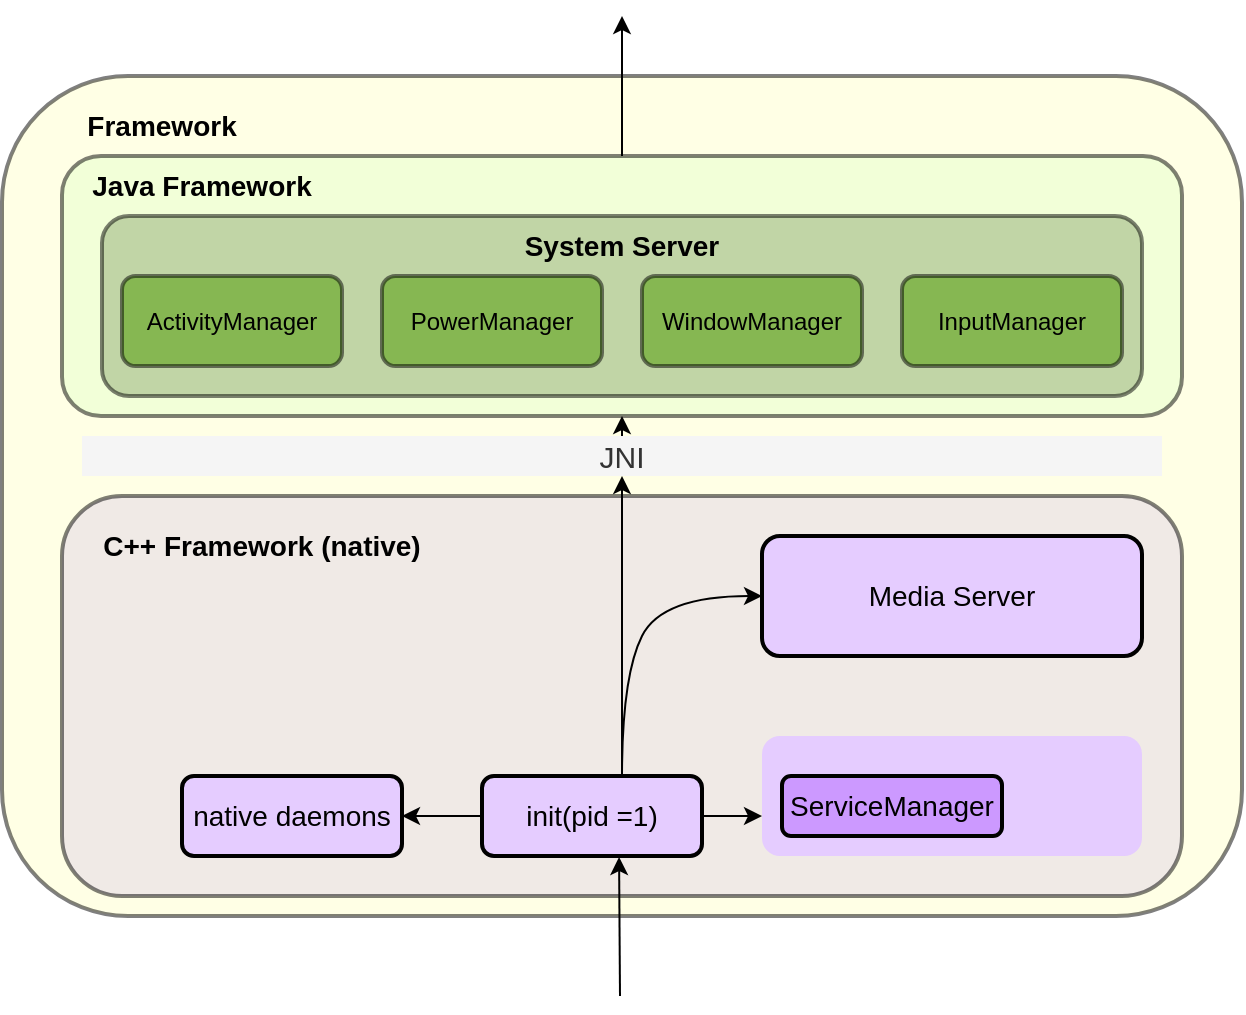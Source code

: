 <mxfile>
    <diagram id="3ZeJw6ZFvWn8KXxI9I4r" name="Page-1">
        <mxGraphModel dx="621" dy="599" grid="1" gridSize="10" guides="1" tooltips="1" connect="1" arrows="1" fold="1" page="1" pageScale="1" pageWidth="850" pageHeight="1100" math="0" shadow="0">
            <root>
                <mxCell id="0"/>
                <mxCell id="1" parent="0"/>
                <mxCell id="19" value="" style="rounded=1;whiteSpace=wrap;html=1;strokeWidth=2;fillColor=#FFFFCC;opacity=50;" vertex="1" parent="1">
                    <mxGeometry x="160" y="40" width="620" height="420" as="geometry"/>
                </mxCell>
                <mxCell id="3" value="" style="rounded=1;whiteSpace=wrap;html=1;strokeColor=light-dark(#000000, #446e2c);strokeWidth=2;fillColor=#E6FFCC;opacity=50;" vertex="1" parent="1">
                    <mxGeometry x="190" y="80" width="560" height="130" as="geometry"/>
                </mxCell>
                <mxCell id="4" value="" style="rounded=1;whiteSpace=wrap;html=1;strokeColor=#000000;strokeWidth=2;fillColor=#e1d5e7;opacity=50;" vertex="1" parent="1">
                    <mxGeometry x="190" y="250" width="560" height="200" as="geometry"/>
                </mxCell>
                <mxCell id="9" value="init(pid =1)" style="rounded=1;whiteSpace=wrap;html=1;strokeWidth=2;fillColor=#E5CCFF;fontSize=14;" vertex="1" parent="1">
                    <mxGeometry x="400" y="390" width="110" height="40" as="geometry"/>
                </mxCell>
                <mxCell id="10" value="native daemons" style="rounded=1;whiteSpace=wrap;html=1;strokeWidth=2;fillColor=#E5CCFF;fontSize=14;" vertex="1" parent="1">
                    <mxGeometry x="250" y="390" width="110" height="40" as="geometry"/>
                </mxCell>
                <mxCell id="11" value="" style="rounded=1;whiteSpace=wrap;html=1;strokeWidth=2;fillColor=#E5CCFF;fontSize=14;strokeColor=none;" vertex="1" parent="1">
                    <mxGeometry x="540" y="370" width="190" height="60" as="geometry"/>
                </mxCell>
                <mxCell id="12" value="ServiceManager" style="rounded=1;whiteSpace=wrap;html=1;strokeWidth=2;fillColor=#CC99FF;fontSize=14;" vertex="1" parent="1">
                    <mxGeometry x="550" y="390" width="110" height="30" as="geometry"/>
                </mxCell>
                <mxCell id="25" value="" style="rounded=1;whiteSpace=wrap;html=1;strokeColor=light-dark(#000000, #446e2c);strokeWidth=2;fillColor=light-dark(#92ac77, #0c2100);opacity=50;" vertex="1" parent="1">
                    <mxGeometry x="210" y="110" width="520" height="90" as="geometry"/>
                </mxCell>
                <mxCell id="13" value="Media Server" style="rounded=1;whiteSpace=wrap;html=1;strokeWidth=2;fillColor=#E5CCFF;fontSize=14;strokeColor=default;" vertex="1" parent="1">
                    <mxGeometry x="540" y="270" width="190" height="60" as="geometry"/>
                </mxCell>
                <mxCell id="14" value="JNI" style="rounded=0;whiteSpace=wrap;html=1;fillColor=#f5f5f5;fontColor=#333333;strokeColor=none;fontSize=15;" vertex="1" parent="1">
                    <mxGeometry x="200" y="220" width="540" height="20" as="geometry"/>
                </mxCell>
                <mxCell id="15" value="" style="endArrow=classic;html=1;entryX=0.5;entryY=1;entryDx=0;entryDy=0;" edge="1" parent="1" target="14">
                    <mxGeometry width="50" height="50" relative="1" as="geometry">
                        <mxPoint x="470" y="390" as="sourcePoint"/>
                        <mxPoint x="440" y="280" as="targetPoint"/>
                    </mxGeometry>
                </mxCell>
                <mxCell id="16" value="" style="endArrow=classic;html=1;entryX=0.5;entryY=1;entryDx=0;entryDy=0;" edge="1" parent="1" target="3">
                    <mxGeometry width="50" height="50" relative="1" as="geometry">
                        <mxPoint x="470" y="220" as="sourcePoint"/>
                        <mxPoint x="480" y="250" as="targetPoint"/>
                    </mxGeometry>
                </mxCell>
                <mxCell id="17" value="" style="endArrow=classic;html=1;entryX=1;entryY=0.5;entryDx=0;entryDy=0;" edge="1" parent="1" target="10">
                    <mxGeometry width="50" height="50" relative="1" as="geometry">
                        <mxPoint x="400" y="410" as="sourcePoint"/>
                        <mxPoint x="490" y="260" as="targetPoint"/>
                    </mxGeometry>
                </mxCell>
                <mxCell id="18" value="" style="curved=1;endArrow=classic;html=1;entryX=0;entryY=0.5;entryDx=0;entryDy=0;" edge="1" parent="1" target="13">
                    <mxGeometry width="50" height="50" relative="1" as="geometry">
                        <mxPoint x="470" y="390" as="sourcePoint"/>
                        <mxPoint x="440" y="280" as="targetPoint"/>
                        <Array as="points">
                            <mxPoint x="470" y="340"/>
                            <mxPoint x="490" y="300"/>
                        </Array>
                    </mxGeometry>
                </mxCell>
                <mxCell id="20" value="" style="endArrow=classic;html=1;exitX=0.5;exitY=0;exitDx=0;exitDy=0;" edge="1" parent="1" source="3">
                    <mxGeometry width="50" height="50" relative="1" as="geometry">
                        <mxPoint x="470" y="90" as="sourcePoint"/>
                        <mxPoint x="470" y="10" as="targetPoint"/>
                    </mxGeometry>
                </mxCell>
                <mxCell id="21" value="" style="endArrow=classic;html=1;entryX=0.623;entryY=1.013;entryDx=0;entryDy=0;entryPerimeter=0;" edge="1" parent="1" target="9">
                    <mxGeometry width="50" height="50" relative="1" as="geometry">
                        <mxPoint x="469" y="500" as="sourcePoint"/>
                        <mxPoint x="470" y="510" as="targetPoint"/>
                    </mxGeometry>
                </mxCell>
                <mxCell id="22" value="Framework" style="text;html=1;align=center;verticalAlign=middle;whiteSpace=wrap;rounded=0;fontStyle=1;fontSize=14;" vertex="1" parent="1">
                    <mxGeometry x="210" y="50" width="60" height="30" as="geometry"/>
                </mxCell>
                <mxCell id="23" value="Java Framework" style="text;html=1;align=center;verticalAlign=middle;whiteSpace=wrap;rounded=0;fontStyle=1;fontSize=14;" vertex="1" parent="1">
                    <mxGeometry x="190" y="80" width="140" height="30" as="geometry"/>
                </mxCell>
                <mxCell id="24" value="C++ Framework (native)" style="text;html=1;align=center;verticalAlign=middle;whiteSpace=wrap;rounded=0;fontStyle=1;fontSize=14;" vertex="1" parent="1">
                    <mxGeometry x="200" y="260" width="180" height="30" as="geometry"/>
                </mxCell>
                <mxCell id="5" value="ActivityManager" style="rounded=1;whiteSpace=wrap;html=1;strokeWidth=2;fillColor=#4D9900;opacity=50;" vertex="1" parent="1">
                    <mxGeometry x="220" y="140" width="110" height="45" as="geometry"/>
                </mxCell>
                <mxCell id="6" value="PowerManager" style="rounded=1;whiteSpace=wrap;html=1;strokeWidth=2;fillColor=#4D9900;opacity=50;" vertex="1" parent="1">
                    <mxGeometry x="350" y="140" width="110" height="45" as="geometry"/>
                </mxCell>
                <mxCell id="7" value="WindowManager" style="rounded=1;whiteSpace=wrap;html=1;strokeWidth=2;fillColor=#4D9900;opacity=50;" vertex="1" parent="1">
                    <mxGeometry x="480" y="140" width="110" height="45" as="geometry"/>
                </mxCell>
                <mxCell id="8" value="InputManager" style="rounded=1;whiteSpace=wrap;html=1;strokeWidth=2;fillColor=#4D9900;opacity=50;" vertex="1" parent="1">
                    <mxGeometry x="610" y="140" width="110" height="45" as="geometry"/>
                </mxCell>
                <mxCell id="26" value="System Server" style="text;html=1;align=center;verticalAlign=middle;whiteSpace=wrap;rounded=0;fontStyle=1;fontSize=14;" vertex="1" parent="1">
                    <mxGeometry x="400" y="110" width="140" height="30" as="geometry"/>
                </mxCell>
                <mxCell id="27" value="" style="endArrow=classic;html=1;exitX=1;exitY=0.5;exitDx=0;exitDy=0;" edge="1" parent="1" source="9">
                    <mxGeometry width="50" height="50" relative="1" as="geometry">
                        <mxPoint x="479" y="510" as="sourcePoint"/>
                        <mxPoint x="540" y="410" as="targetPoint"/>
                        <Array as="points">
                            <mxPoint x="540" y="410"/>
                        </Array>
                    </mxGeometry>
                </mxCell>
            </root>
        </mxGraphModel>
    </diagram>
</mxfile>